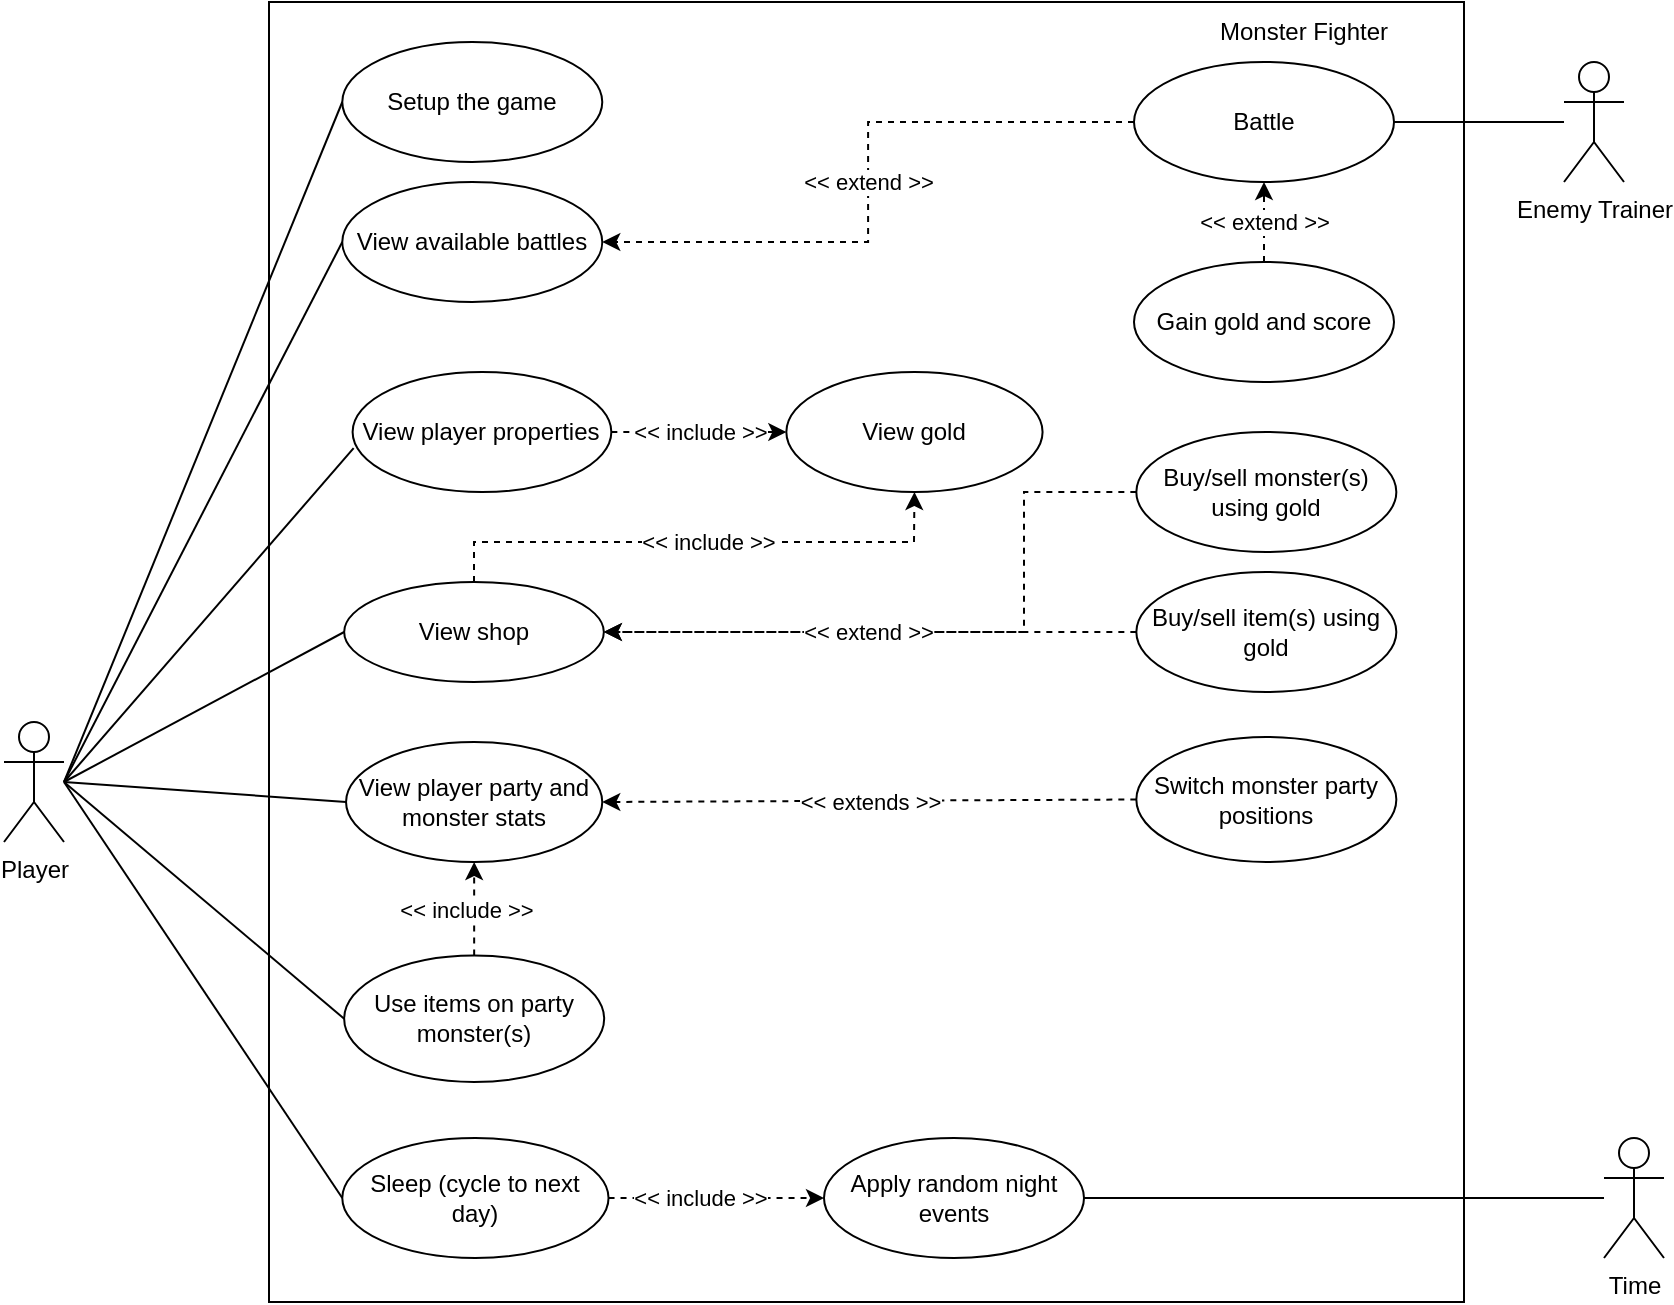 <mxfile version="18.0.8" type="device"><diagram id="Bf249osYCD0AeXUfo_ZR" name="Page-1"><mxGraphModel dx="2062" dy="1122" grid="1" gridSize="10" guides="1" tooltips="1" connect="1" arrows="1" fold="1" page="1" pageScale="1" pageWidth="1169" pageHeight="1654" background="#ffffff" math="0" shadow="0"><root><mxCell id="0"/><mxCell id="1" parent="0"/><mxCell id="yKF238NmgCgFhQodFFK1-43" value="" style="rounded=0;whiteSpace=wrap;html=1;" parent="1" vertex="1"><mxGeometry x="222.5" y="140" width="597.5" height="650" as="geometry"/></mxCell><mxCell id="yKF238NmgCgFhQodFFK1-47" style="rounded=0;orthogonalLoop=1;jettySize=auto;html=1;entryX=0;entryY=0.5;entryDx=0;entryDy=0;startArrow=none;startFill=0;endArrow=none;endFill=0;" parent="1" target="yKF238NmgCgFhQodFFK1-4" edge="1"><mxGeometry relative="1" as="geometry"><mxPoint x="120" y="530" as="sourcePoint"/></mxGeometry></mxCell><mxCell id="yKF238NmgCgFhQodFFK1-48" style="edgeStyle=none;rounded=0;orthogonalLoop=1;jettySize=auto;html=1;entryX=0;entryY=0.5;entryDx=0;entryDy=0;startArrow=none;startFill=0;endArrow=none;endFill=0;" parent="1" target="yKF238NmgCgFhQodFFK1-20" edge="1"><mxGeometry relative="1" as="geometry"><mxPoint x="120" y="530" as="sourcePoint"/></mxGeometry></mxCell><mxCell id="yKF238NmgCgFhQodFFK1-49" style="edgeStyle=none;rounded=0;orthogonalLoop=1;jettySize=auto;html=1;entryX=0;entryY=0.5;entryDx=0;entryDy=0;startArrow=none;startFill=0;endArrow=none;endFill=0;" parent="1" target="yKF238NmgCgFhQodFFK1-9" edge="1"><mxGeometry relative="1" as="geometry"><mxPoint x="120" y="530" as="sourcePoint"/></mxGeometry></mxCell><mxCell id="yKF238NmgCgFhQodFFK1-50" style="edgeStyle=none;rounded=0;orthogonalLoop=1;jettySize=auto;html=1;entryX=0;entryY=0.5;entryDx=0;entryDy=0;startArrow=none;startFill=0;endArrow=none;endFill=0;" parent="1" target="yKF238NmgCgFhQodFFK1-8" edge="1"><mxGeometry relative="1" as="geometry"><mxPoint x="120" y="530" as="sourcePoint"/></mxGeometry></mxCell><mxCell id="yKF238NmgCgFhQodFFK1-51" style="edgeStyle=none;rounded=0;orthogonalLoop=1;jettySize=auto;html=1;entryX=0;entryY=0.5;entryDx=0;entryDy=0;startArrow=none;startFill=0;endArrow=none;endFill=0;" parent="1" target="mkMgPOFOKoD3A4PdXTXZ-42" edge="1"><mxGeometry relative="1" as="geometry"><mxPoint x="120" y="530" as="sourcePoint"/><mxPoint x="264.7" y="650" as="targetPoint"/></mxGeometry></mxCell><mxCell id="yKF238NmgCgFhQodFFK1-52" style="edgeStyle=none;rounded=0;orthogonalLoop=1;jettySize=auto;html=1;entryX=0;entryY=0.5;entryDx=0;entryDy=0;startArrow=none;startFill=0;endArrow=none;endFill=0;" parent="1" target="yKF238NmgCgFhQodFFK1-11" edge="1"><mxGeometry relative="1" as="geometry"><mxPoint x="120" y="530" as="sourcePoint"/></mxGeometry></mxCell><mxCell id="yKF238NmgCgFhQodFFK1-3" value="Player" style="shape=umlActor;verticalLabelPosition=bottom;verticalAlign=top;html=1;outlineConnect=0;" parent="1" vertex="1"><mxGeometry x="90" y="500" width="30" height="60" as="geometry"/></mxCell><mxCell id="yKF238NmgCgFhQodFFK1-4" value="Setup the game" style="ellipse;whiteSpace=wrap;html=1;" parent="1" vertex="1"><mxGeometry x="259.14" y="160" width="130" height="60" as="geometry"/></mxCell><mxCell id="yKF238NmgCgFhQodFFK1-21" value="&amp;lt;&amp;lt; extend &amp;gt;&amp;gt;" style="edgeStyle=orthogonalEdgeStyle;rounded=0;orthogonalLoop=1;jettySize=auto;html=1;entryX=1;entryY=0.5;entryDx=0;entryDy=0;dashed=1;" parent="1" source="yKF238NmgCgFhQodFFK1-5" target="yKF238NmgCgFhQodFFK1-20" edge="1"><mxGeometry relative="1" as="geometry"/></mxCell><mxCell id="yKF238NmgCgFhQodFFK1-5" value="Battle" style="ellipse;whiteSpace=wrap;html=1;" parent="1" vertex="1"><mxGeometry x="655" y="170" width="130" height="60" as="geometry"/></mxCell><mxCell id="yKF238NmgCgFhQodFFK1-8" value="View player party and monster stats" style="ellipse;whiteSpace=wrap;html=1;" parent="1" vertex="1"><mxGeometry x="261.02" y="510" width="128.12" height="60" as="geometry"/></mxCell><mxCell id="yKF238NmgCgFhQodFFK1-9" value="View shop" style="ellipse;whiteSpace=wrap;html=1;" parent="1" vertex="1"><mxGeometry x="260.08" y="430" width="129.84" height="50" as="geometry"/></mxCell><mxCell id="yKF238NmgCgFhQodFFK1-11" value="Sleep (cycle to next day)" style="ellipse;whiteSpace=wrap;html=1;" parent="1" vertex="1"><mxGeometry x="259.14" y="708" width="133.13" height="60" as="geometry"/></mxCell><mxCell id="yKF238NmgCgFhQodFFK1-20" value="View available battles" style="ellipse;whiteSpace=wrap;html=1;" parent="1" vertex="1"><mxGeometry x="259.14" y="230" width="130" height="60" as="geometry"/></mxCell><mxCell id="yKF238NmgCgFhQodFFK1-40" value="Apply random night events" style="ellipse;whiteSpace=wrap;html=1;" parent="1" vertex="1"><mxGeometry x="500.0" y="708" width="130" height="60" as="geometry"/></mxCell><mxCell id="yKF238NmgCgFhQodFFK1-60" value="Monster Fighter" style="text;html=1;strokeColor=none;fillColor=none;align=center;verticalAlign=middle;whiteSpace=wrap;rounded=0;" parent="1" vertex="1"><mxGeometry x="670" y="140" width="140" height="30" as="geometry"/></mxCell><mxCell id="mkMgPOFOKoD3A4PdXTXZ-6" value="" style="endArrow=classic;html=1;rounded=0;entryX=0.5;entryY=1;entryDx=0;entryDy=0;dashed=1;exitX=0.5;exitY=0;exitDx=0;exitDy=0;" parent="1" source="MgQR-EwXd49sx-NYUBo2-1" target="yKF238NmgCgFhQodFFK1-5" edge="1"><mxGeometry relative="1" as="geometry"><mxPoint x="570" y="400" as="sourcePoint"/><mxPoint x="640" y="469.66" as="targetPoint"/><Array as="points"/></mxGeometry></mxCell><mxCell id="mkMgPOFOKoD3A4PdXTXZ-7" value="&amp;lt;&amp;lt; extend &amp;gt;&amp;gt;" style="edgeLabel;resizable=0;html=1;align=center;verticalAlign=middle;" parent="mkMgPOFOKoD3A4PdXTXZ-6" connectable="0" vertex="1"><mxGeometry relative="1" as="geometry"/></mxCell><mxCell id="mkMgPOFOKoD3A4PdXTXZ-17" value="Switch monster party positions" style="ellipse;whiteSpace=wrap;html=1;" parent="1" vertex="1"><mxGeometry x="656.17" y="507.5" width="130" height="62.5" as="geometry"/></mxCell><mxCell id="mkMgPOFOKoD3A4PdXTXZ-36" value="" style="endArrow=classic;html=1;rounded=0;dashed=1;exitX=0;exitY=0.5;exitDx=0;exitDy=0;entryX=1;entryY=0.5;entryDx=0;entryDy=0;" parent="1" source="mkMgPOFOKoD3A4PdXTXZ-17" target="yKF238NmgCgFhQodFFK1-8" edge="1"><mxGeometry relative="1" as="geometry"><mxPoint x="340" y="650" as="sourcePoint"/><mxPoint x="380" y="675" as="targetPoint"/></mxGeometry></mxCell><mxCell id="mkMgPOFOKoD3A4PdXTXZ-37" value="&amp;lt;&amp;lt; extends &amp;gt;&amp;gt;" style="edgeLabel;resizable=0;html=1;align=center;verticalAlign=middle;" parent="mkMgPOFOKoD3A4PdXTXZ-36" connectable="0" vertex="1"><mxGeometry relative="1" as="geometry"/></mxCell><mxCell id="mkMgPOFOKoD3A4PdXTXZ-38" value="View player properties" style="ellipse;whiteSpace=wrap;html=1;" parent="1" vertex="1"><mxGeometry x="264.3" y="325" width="129.37" height="60" as="geometry"/></mxCell><mxCell id="mkMgPOFOKoD3A4PdXTXZ-39" value="" style="endArrow=none;html=1;rounded=0;entryX=0.004;entryY=0.635;entryDx=0;entryDy=0;entryPerimeter=0;" parent="1" target="mkMgPOFOKoD3A4PdXTXZ-38" edge="1"><mxGeometry width="50" height="50" relative="1" as="geometry"><mxPoint x="120" y="530" as="sourcePoint"/><mxPoint x="420" y="330" as="targetPoint"/></mxGeometry></mxCell><mxCell id="mkMgPOFOKoD3A4PdXTXZ-42" value="Use items on party monster(s)" style="ellipse;whiteSpace=wrap;html=1;" parent="1" vertex="1"><mxGeometry x="260.08" y="616.75" width="130" height="63.25" as="geometry"/></mxCell><mxCell id="mkMgPOFOKoD3A4PdXTXZ-45" value="" style="endArrow=classic;html=1;rounded=0;dashed=1;entryX=0.5;entryY=1;entryDx=0;entryDy=0;exitX=0.5;exitY=0;exitDx=0;exitDy=0;" parent="1" source="mkMgPOFOKoD3A4PdXTXZ-42" target="yKF238NmgCgFhQodFFK1-8" edge="1"><mxGeometry relative="1" as="geometry"><mxPoint x="521" y="724.66" as="sourcePoint"/><mxPoint x="621" y="724.66" as="targetPoint"/><Array as="points"/></mxGeometry></mxCell><mxCell id="mkMgPOFOKoD3A4PdXTXZ-46" value="&amp;lt;&amp;lt; include &amp;gt;&amp;gt;" style="edgeLabel;resizable=0;html=1;align=center;verticalAlign=middle;" parent="mkMgPOFOKoD3A4PdXTXZ-45" connectable="0" vertex="1"><mxGeometry relative="1" as="geometry"><mxPoint x="-4" as="offset"/></mxGeometry></mxCell><mxCell id="mkMgPOFOKoD3A4PdXTXZ-47" value="View gold" style="ellipse;whiteSpace=wrap;html=1;" parent="1" vertex="1"><mxGeometry x="481.17" y="325" width="128.12" height="60" as="geometry"/></mxCell><mxCell id="mkMgPOFOKoD3A4PdXTXZ-48" value="" style="endArrow=classic;html=1;rounded=0;dashed=1;entryX=0.5;entryY=1;entryDx=0;entryDy=0;exitX=0.5;exitY=0;exitDx=0;exitDy=0;" parent="1" source="yKF238NmgCgFhQodFFK1-9" target="mkMgPOFOKoD3A4PdXTXZ-47" edge="1"><mxGeometry relative="1" as="geometry"><mxPoint x="340" y="570" as="sourcePoint"/><mxPoint x="440" y="570" as="targetPoint"/><Array as="points"><mxPoint x="325" y="410"/><mxPoint x="545" y="410"/></Array></mxGeometry></mxCell><mxCell id="mkMgPOFOKoD3A4PdXTXZ-49" value="&amp;lt;&amp;lt; include &amp;gt;&amp;gt;" style="edgeLabel;resizable=0;html=1;align=center;verticalAlign=middle;" parent="mkMgPOFOKoD3A4PdXTXZ-48" connectable="0" vertex="1"><mxGeometry relative="1" as="geometry"><mxPoint x="4" as="offset"/></mxGeometry></mxCell><mxCell id="mkMgPOFOKoD3A4PdXTXZ-54" value="" style="endArrow=classic;html=1;rounded=0;dashed=1;exitX=1;exitY=0.5;exitDx=0;exitDy=0;entryX=0;entryY=0.5;entryDx=0;entryDy=0;" parent="1" source="mkMgPOFOKoD3A4PdXTXZ-38" target="mkMgPOFOKoD3A4PdXTXZ-47" edge="1"><mxGeometry relative="1" as="geometry"><mxPoint x="340" y="560" as="sourcePoint"/><mxPoint x="440" y="560" as="targetPoint"/></mxGeometry></mxCell><mxCell id="mkMgPOFOKoD3A4PdXTXZ-55" value="&amp;lt;&amp;lt; include &amp;gt;&amp;gt;" style="edgeLabel;resizable=0;html=1;align=center;verticalAlign=middle;" parent="mkMgPOFOKoD3A4PdXTXZ-54" connectable="0" vertex="1"><mxGeometry relative="1" as="geometry"/></mxCell><mxCell id="mkMgPOFOKoD3A4PdXTXZ-59" value="Buy/sell item(s) using gold" style="ellipse;whiteSpace=wrap;html=1;" parent="1" vertex="1"><mxGeometry x="656.17" y="425" width="130" height="60" as="geometry"/></mxCell><mxCell id="mkMgPOFOKoD3A4PdXTXZ-60" value="Buy/sell monster(s) using gold" style="ellipse;whiteSpace=wrap;html=1;" parent="1" vertex="1"><mxGeometry x="656.17" y="355" width="130" height="60" as="geometry"/></mxCell><mxCell id="mkMgPOFOKoD3A4PdXTXZ-73" value="" style="endArrow=classic;html=1;rounded=0;dashed=1;entryX=1;entryY=0.5;entryDx=0;entryDy=0;exitX=0;exitY=0.5;exitDx=0;exitDy=0;" parent="1" source="mkMgPOFOKoD3A4PdXTXZ-60" target="yKF238NmgCgFhQodFFK1-9" edge="1"><mxGeometry relative="1" as="geometry"><mxPoint x="340" y="620" as="sourcePoint"/><mxPoint x="440" y="620" as="targetPoint"/><Array as="points"><mxPoint x="600" y="385"/><mxPoint x="600" y="455"/></Array></mxGeometry></mxCell><mxCell id="mkMgPOFOKoD3A4PdXTXZ-75" value="" style="endArrow=classic;html=1;rounded=0;dashed=1;entryX=1;entryY=0.5;entryDx=0;entryDy=0;exitX=0;exitY=0.5;exitDx=0;exitDy=0;jumpSize=6;" parent="1" source="mkMgPOFOKoD3A4PdXTXZ-59" target="yKF238NmgCgFhQodFFK1-9" edge="1"><mxGeometry relative="1" as="geometry"><mxPoint x="340" y="620" as="sourcePoint"/><mxPoint x="440" y="620" as="targetPoint"/><Array as="points"/></mxGeometry></mxCell><mxCell id="mkMgPOFOKoD3A4PdXTXZ-76" value="&amp;lt;&amp;lt; extend &amp;gt;&amp;gt;" style="edgeLabel;resizable=0;html=1;align=center;verticalAlign=middle;" parent="mkMgPOFOKoD3A4PdXTXZ-75" connectable="0" vertex="1"><mxGeometry relative="1" as="geometry"><mxPoint x="-1" as="offset"/></mxGeometry></mxCell><mxCell id="mkMgPOFOKoD3A4PdXTXZ-87" value="" style="endArrow=classic;html=1;rounded=0;dashed=1;exitX=1;exitY=0.5;exitDx=0;exitDy=0;entryX=0;entryY=0.5;entryDx=0;entryDy=0;" parent="1" source="yKF238NmgCgFhQodFFK1-11" target="yKF238NmgCgFhQodFFK1-40" edge="1"><mxGeometry relative="1" as="geometry"><mxPoint x="421" y="1080" as="sourcePoint"/><mxPoint x="521" y="1080" as="targetPoint"/><Array as="points"/></mxGeometry></mxCell><mxCell id="mkMgPOFOKoD3A4PdXTXZ-88" value="&amp;lt;&amp;lt; include &amp;gt;&amp;gt;" style="edgeLabel;resizable=0;html=1;align=center;verticalAlign=middle;" parent="mkMgPOFOKoD3A4PdXTXZ-87" connectable="0" vertex="1"><mxGeometry relative="1" as="geometry"><mxPoint x="-9" as="offset"/></mxGeometry></mxCell><mxCell id="MgQR-EwXd49sx-NYUBo2-1" value="Gain gold and score" style="ellipse;whiteSpace=wrap;html=1;" parent="1" vertex="1"><mxGeometry x="655" y="270" width="130" height="60" as="geometry"/></mxCell><mxCell id="MgQR-EwXd49sx-NYUBo2-2" value="Enemy Trainer" style="shape=umlActor;verticalLabelPosition=bottom;verticalAlign=top;html=1;outlineConnect=0;" parent="1" vertex="1"><mxGeometry x="870" y="170" width="30" height="60" as="geometry"/></mxCell><mxCell id="MgQR-EwXd49sx-NYUBo2-3" value="" style="endArrow=none;html=1;rounded=0;entryX=1;entryY=0.5;entryDx=0;entryDy=0;" parent="1" source="MgQR-EwXd49sx-NYUBo2-2" target="yKF238NmgCgFhQodFFK1-5" edge="1"><mxGeometry width="50" height="50" relative="1" as="geometry"><mxPoint x="560" y="600" as="sourcePoint"/><mxPoint x="610" y="550" as="targetPoint"/></mxGeometry></mxCell><mxCell id="MgQR-EwXd49sx-NYUBo2-12" value="Time" style="shape=umlActor;verticalLabelPosition=bottom;verticalAlign=top;html=1;outlineConnect=0;" parent="1" vertex="1"><mxGeometry x="890" y="708" width="30" height="60" as="geometry"/></mxCell><mxCell id="MgQR-EwXd49sx-NYUBo2-14" value="" style="endArrow=none;html=1;rounded=0;exitX=1;exitY=0.5;exitDx=0;exitDy=0;" parent="1" source="yKF238NmgCgFhQodFFK1-40" target="MgQR-EwXd49sx-NYUBo2-12" edge="1"><mxGeometry width="50" height="50" relative="1" as="geometry"><mxPoint x="440" y="640" as="sourcePoint"/><mxPoint x="490" y="590" as="targetPoint"/></mxGeometry></mxCell></root></mxGraphModel></diagram></mxfile>